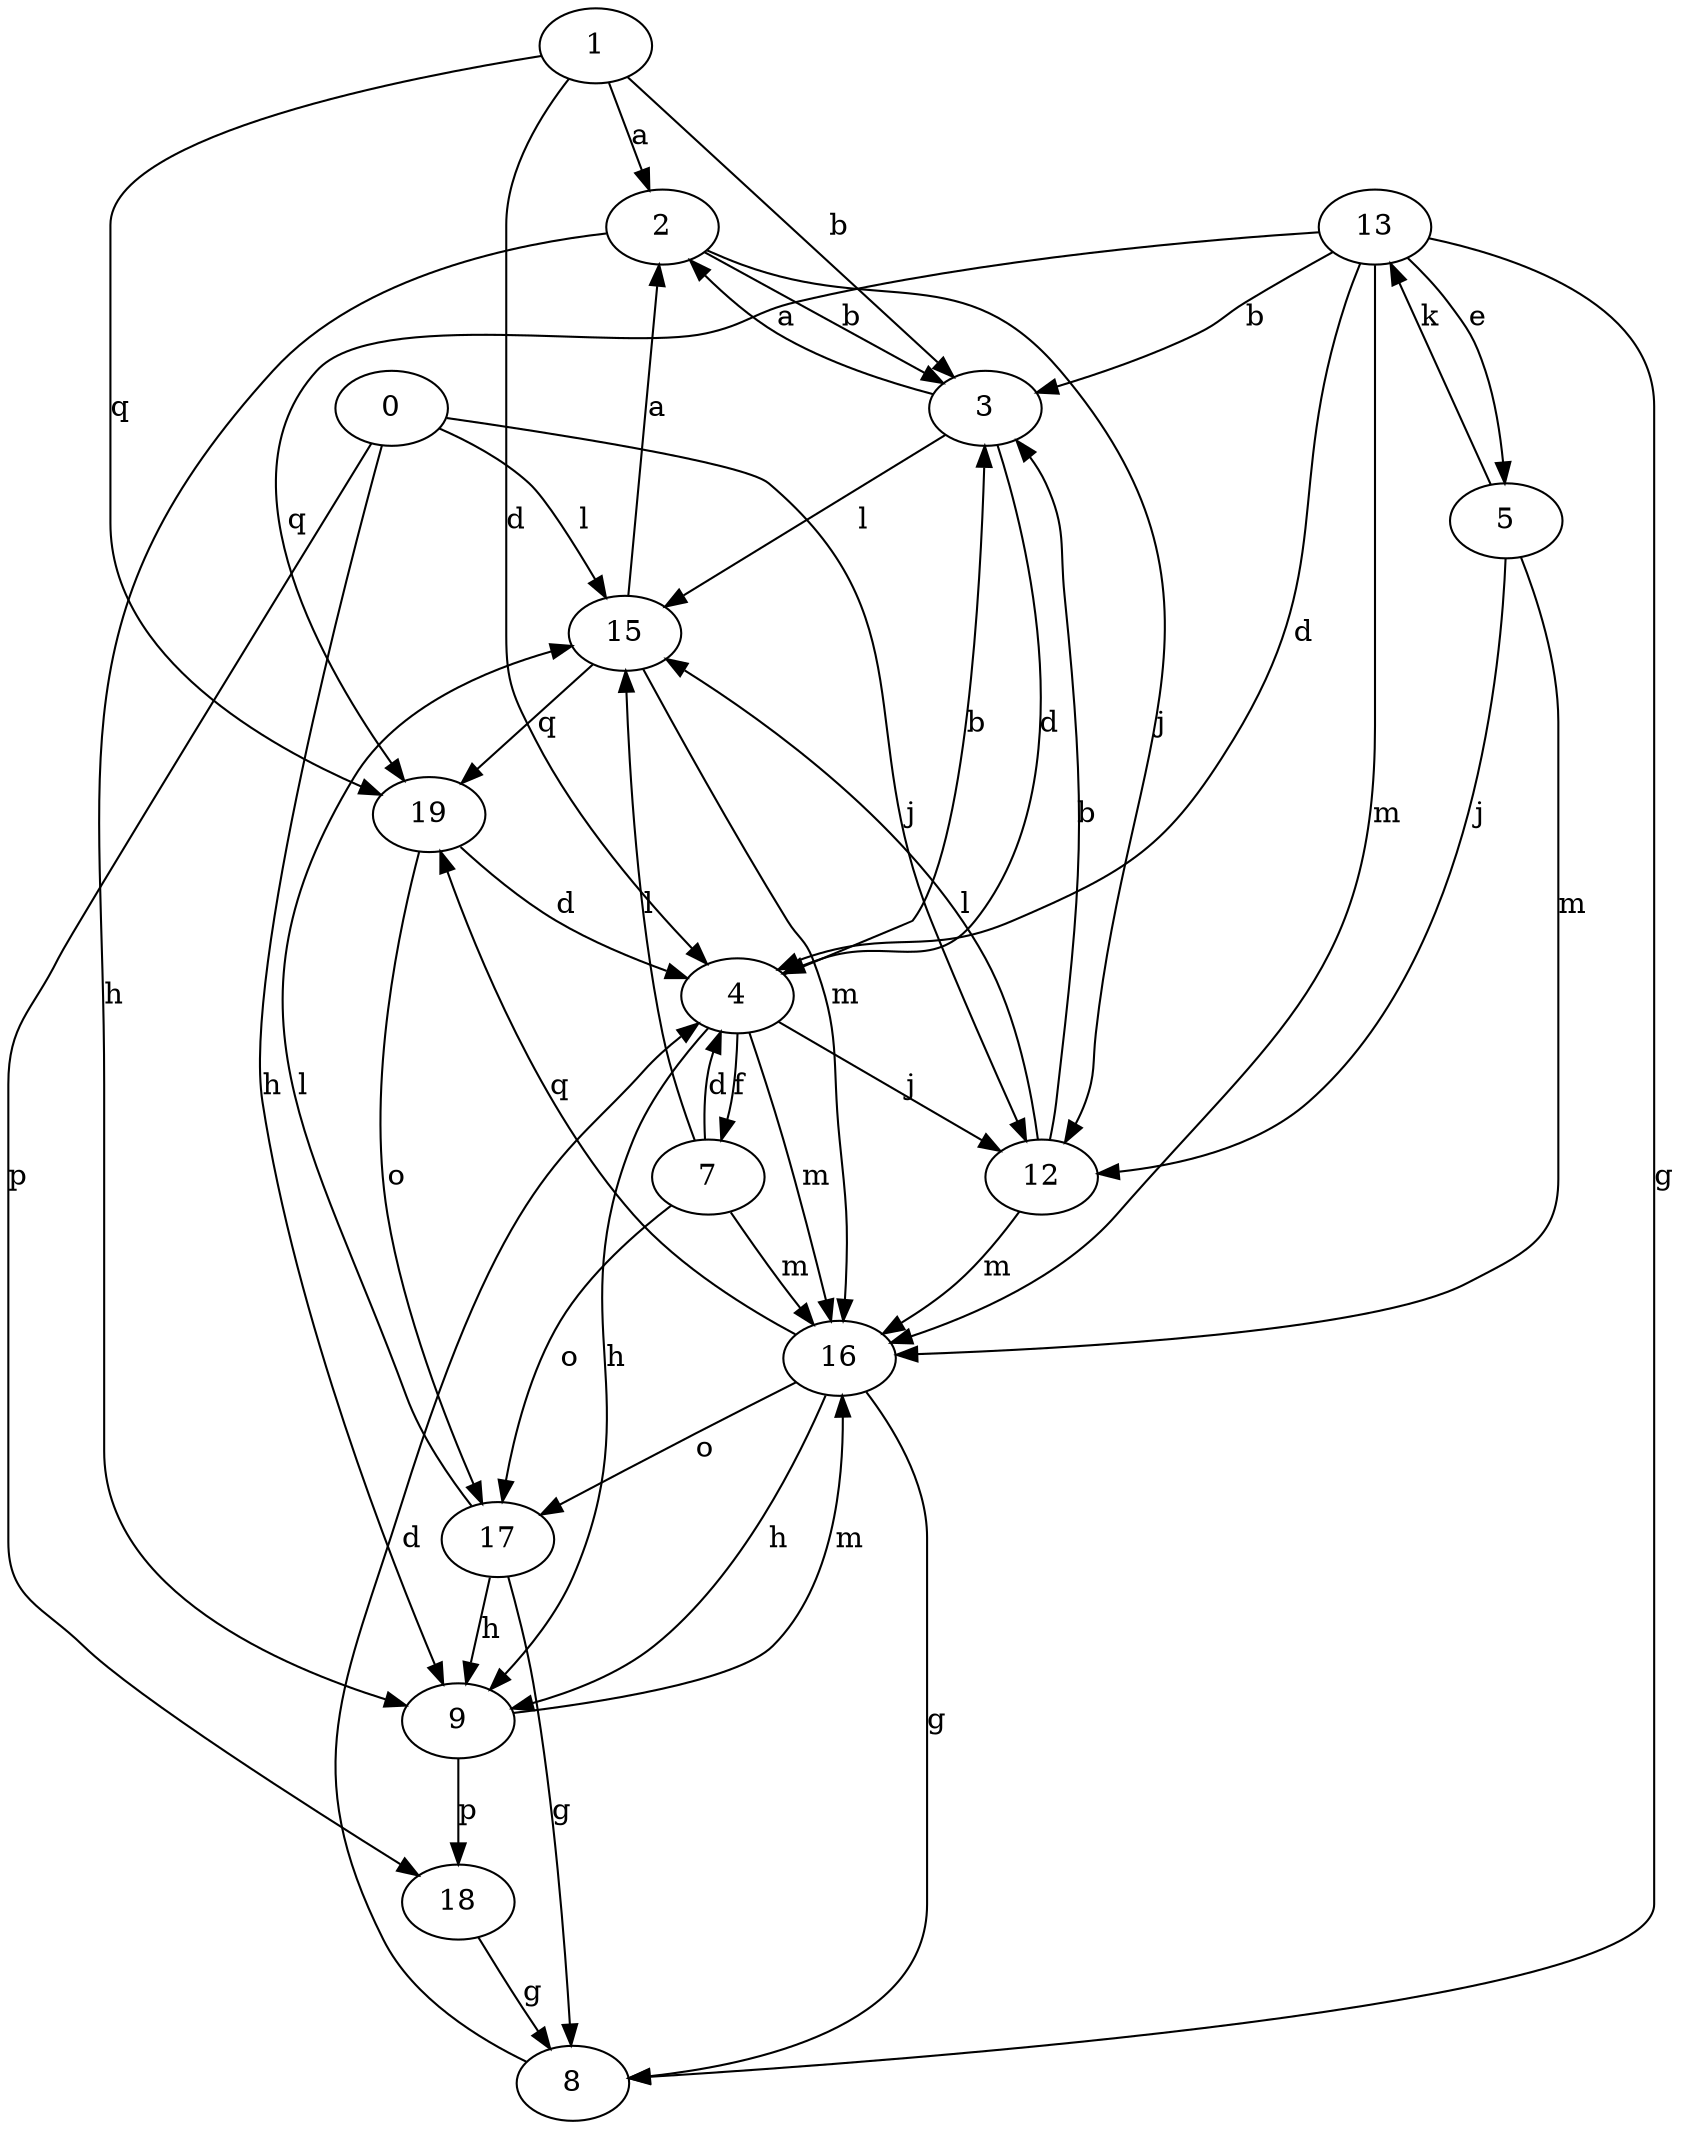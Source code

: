 strict digraph  {
1;
2;
3;
4;
5;
0;
7;
8;
9;
12;
13;
15;
16;
17;
18;
19;
1 -> 2  [label=a];
1 -> 3  [label=b];
1 -> 4  [label=d];
1 -> 19  [label=q];
2 -> 3  [label=b];
2 -> 9  [label=h];
2 -> 12  [label=j];
3 -> 2  [label=a];
3 -> 4  [label=d];
3 -> 15  [label=l];
4 -> 3  [label=b];
4 -> 7  [label=f];
4 -> 9  [label=h];
4 -> 12  [label=j];
4 -> 16  [label=m];
5 -> 12  [label=j];
5 -> 13  [label=k];
5 -> 16  [label=m];
0 -> 9  [label=h];
0 -> 12  [label=j];
0 -> 15  [label=l];
0 -> 18  [label=p];
7 -> 4  [label=d];
7 -> 15  [label=l];
7 -> 16  [label=m];
7 -> 17  [label=o];
8 -> 4  [label=d];
9 -> 16  [label=m];
9 -> 18  [label=p];
12 -> 3  [label=b];
12 -> 15  [label=l];
12 -> 16  [label=m];
13 -> 3  [label=b];
13 -> 4  [label=d];
13 -> 5  [label=e];
13 -> 8  [label=g];
13 -> 16  [label=m];
13 -> 19  [label=q];
15 -> 2  [label=a];
15 -> 16  [label=m];
15 -> 19  [label=q];
16 -> 8  [label=g];
16 -> 9  [label=h];
16 -> 17  [label=o];
16 -> 19  [label=q];
17 -> 8  [label=g];
17 -> 9  [label=h];
17 -> 15  [label=l];
18 -> 8  [label=g];
19 -> 4  [label=d];
19 -> 17  [label=o];
}
